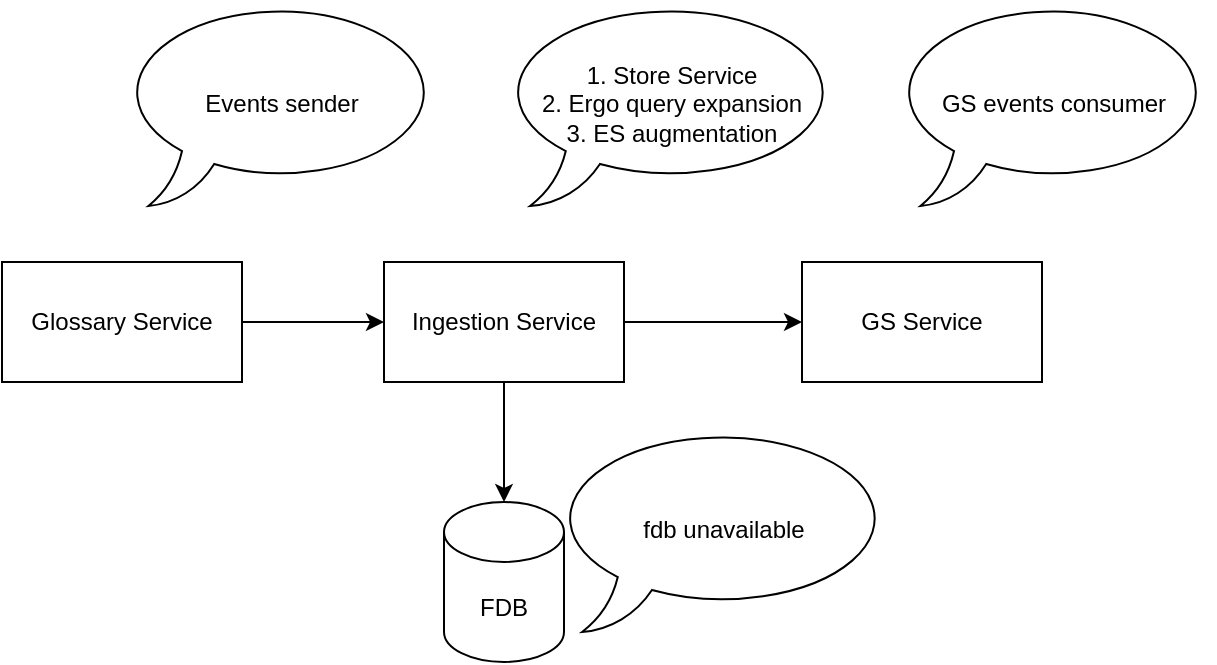 <mxfile version="18.1.2" type="github">
  <diagram id="iFPrayUOstsy7mWOcn4y" name="Page-1">
    <mxGraphModel dx="946" dy="551" grid="1" gridSize="10" guides="1" tooltips="1" connect="1" arrows="1" fold="1" page="1" pageScale="1" pageWidth="850" pageHeight="1100" math="0" shadow="0">
      <root>
        <mxCell id="0" />
        <mxCell id="1" parent="0" />
        <mxCell id="j4uhK3s5fZXecIx1Jz2g-1" value="Glossary Service" style="rounded=0;whiteSpace=wrap;html=1;" parent="1" vertex="1">
          <mxGeometry x="116" y="250" width="120" height="60" as="geometry" />
        </mxCell>
        <mxCell id="j4uhK3s5fZXecIx1Jz2g-2" value="Ingestion Service" style="rounded=0;whiteSpace=wrap;html=1;" parent="1" vertex="1">
          <mxGeometry x="307" y="250" width="120" height="60" as="geometry" />
        </mxCell>
        <mxCell id="j4uhK3s5fZXecIx1Jz2g-3" value="GS Service" style="rounded=0;whiteSpace=wrap;html=1;" parent="1" vertex="1">
          <mxGeometry x="516" y="250" width="120" height="60" as="geometry" />
        </mxCell>
        <mxCell id="j4uhK3s5fZXecIx1Jz2g-4" value="" style="endArrow=classic;html=1;rounded=0;exitX=1;exitY=0.5;exitDx=0;exitDy=0;entryX=0;entryY=0.5;entryDx=0;entryDy=0;" parent="1" source="j4uhK3s5fZXecIx1Jz2g-1" target="j4uhK3s5fZXecIx1Jz2g-2" edge="1">
          <mxGeometry width="50" height="50" relative="1" as="geometry">
            <mxPoint x="366" y="310" as="sourcePoint" />
            <mxPoint x="416" y="260" as="targetPoint" />
          </mxGeometry>
        </mxCell>
        <mxCell id="j4uhK3s5fZXecIx1Jz2g-5" value="" style="endArrow=classic;html=1;rounded=0;exitX=1;exitY=0.5;exitDx=0;exitDy=0;entryX=0;entryY=0.5;entryDx=0;entryDy=0;" parent="1" source="j4uhK3s5fZXecIx1Jz2g-2" target="j4uhK3s5fZXecIx1Jz2g-3" edge="1">
          <mxGeometry width="50" height="50" relative="1" as="geometry">
            <mxPoint x="366" y="310" as="sourcePoint" />
            <mxPoint x="416" y="260" as="targetPoint" />
          </mxGeometry>
        </mxCell>
        <mxCell id="j4uhK3s5fZXecIx1Jz2g-6" value="" style="shape=image;html=1;verticalAlign=top;verticalLabelPosition=bottom;labelBackgroundColor=#ffffff;imageAspect=0;aspect=fixed;image=https://cdn2.iconfinder.com/data/icons/crystalproject/128x128/apps/bug.png" parent="1" vertex="1">
          <mxGeometry x="156" y="222" width="28" height="28" as="geometry" />
        </mxCell>
        <mxCell id="j4uhK3s5fZXecIx1Jz2g-7" value="" style="shape=image;html=1;verticalAlign=top;verticalLabelPosition=bottom;labelBackgroundColor=#ffffff;imageAspect=0;aspect=fixed;image=https://cdn2.iconfinder.com/data/icons/crystalproject/128x128/apps/bug.png" parent="1" vertex="1">
          <mxGeometry x="353" y="222" width="28" height="28" as="geometry" />
        </mxCell>
        <mxCell id="j4uhK3s5fZXecIx1Jz2g-8" value="" style="shape=image;html=1;verticalAlign=top;verticalLabelPosition=bottom;labelBackgroundColor=#ffffff;imageAspect=0;aspect=fixed;image=https://cdn2.iconfinder.com/data/icons/crystalproject/128x128/apps/bug.png" parent="1" vertex="1">
          <mxGeometry x="562" y="222" width="28" height="28" as="geometry" />
        </mxCell>
        <mxCell id="j4uhK3s5fZXecIx1Jz2g-9" value="Events sender" style="whiteSpace=wrap;html=1;shape=mxgraph.basic.oval_callout" parent="1" vertex="1">
          <mxGeometry x="176" y="120" width="160" height="102" as="geometry" />
        </mxCell>
        <mxCell id="j4uhK3s5fZXecIx1Jz2g-10" value="1. Store Service&lt;br&gt;2. Ergo query expansion&lt;br&gt;3. ES augmentation" style="whiteSpace=wrap;html=1;shape=mxgraph.basic.oval_callout" parent="1" vertex="1">
          <mxGeometry x="366" y="120" width="170" height="102" as="geometry" />
        </mxCell>
        <mxCell id="j4uhK3s5fZXecIx1Jz2g-11" value="GS events consumer" style="whiteSpace=wrap;html=1;shape=mxgraph.basic.oval_callout" parent="1" vertex="1">
          <mxGeometry x="562" y="120" width="160" height="102" as="geometry" />
        </mxCell>
        <mxCell id="Nue4Vzh5gcEh4CC7MVkQ-1" value="FDB" style="shape=cylinder3;whiteSpace=wrap;html=1;boundedLbl=1;backgroundOutline=1;size=15;" vertex="1" parent="1">
          <mxGeometry x="337" y="370" width="60" height="80" as="geometry" />
        </mxCell>
        <mxCell id="Nue4Vzh5gcEh4CC7MVkQ-2" value="" style="endArrow=classic;html=1;rounded=0;exitX=0.5;exitY=1;exitDx=0;exitDy=0;entryX=0.5;entryY=0;entryDx=0;entryDy=0;entryPerimeter=0;" edge="1" parent="1" source="j4uhK3s5fZXecIx1Jz2g-2" target="Nue4Vzh5gcEh4CC7MVkQ-1">
          <mxGeometry width="50" height="50" relative="1" as="geometry">
            <mxPoint x="400" y="350" as="sourcePoint" />
            <mxPoint x="450" y="300" as="targetPoint" />
          </mxGeometry>
        </mxCell>
        <mxCell id="Nue4Vzh5gcEh4CC7MVkQ-3" value="" style="shape=image;html=1;verticalAlign=top;verticalLabelPosition=bottom;labelBackgroundColor=#ffffff;imageAspect=0;aspect=fixed;image=https://cdn2.iconfinder.com/data/icons/crystalproject/128x128/apps/bug.png" vertex="1" parent="1">
          <mxGeometry x="353" y="370" width="28" height="28" as="geometry" />
        </mxCell>
        <mxCell id="Nue4Vzh5gcEh4CC7MVkQ-4" value="fdb unavailable" style="whiteSpace=wrap;html=1;shape=mxgraph.basic.oval_callout" vertex="1" parent="1">
          <mxGeometry x="392" y="333" width="170" height="102" as="geometry" />
        </mxCell>
      </root>
    </mxGraphModel>
  </diagram>
</mxfile>
